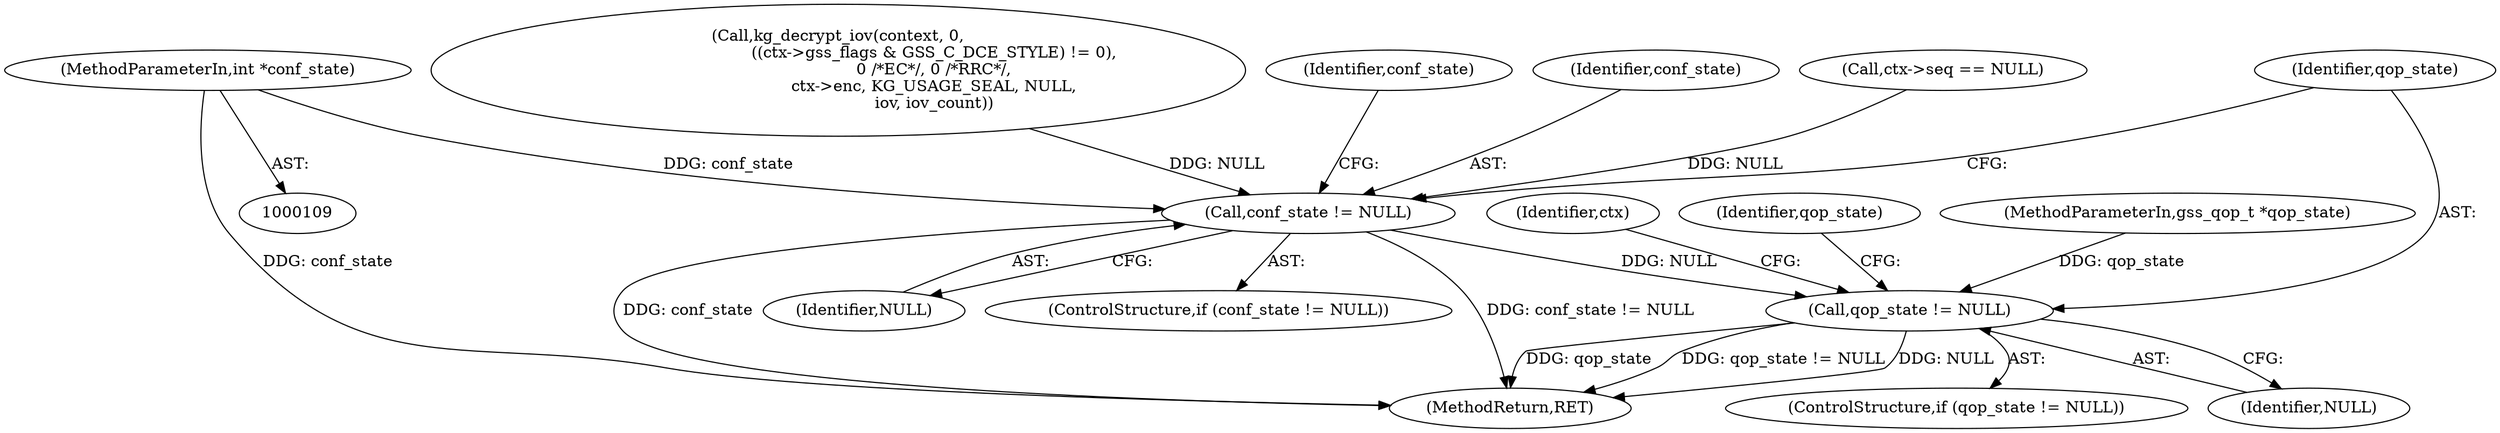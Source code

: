 digraph "0_krb5_e6ae703ae597d798e310368d52b8f38ee11c6a73_0@pointer" {
"1000116" [label="(MethodParameterIn,int *conf_state)"];
"1000786" [label="(Call,conf_state != NULL)"];
"1000796" [label="(Call,qop_state != NULL)"];
"1000798" [label="(Identifier,NULL)"];
"1000788" [label="(Identifier,NULL)"];
"1000807" [label="(Identifier,ctx)"];
"1000786" [label="(Call,conf_state != NULL)"];
"1000516" [label="(Call,kg_decrypt_iov(context, 0,\n                                      ((ctx->gss_flags & GSS_C_DCE_STYLE) != 0),\n                                      0 /*EC*/, 0 /*RRC*/,\n                                      ctx->enc, KG_USAGE_SEAL, NULL,\n                                      iov, iov_count))"];
"1000796" [label="(Call,qop_state != NULL)"];
"1000785" [label="(ControlStructure,if (conf_state != NULL))"];
"1000854" [label="(MethodReturn,RET)"];
"1000116" [label="(MethodParameterIn,int *conf_state)"];
"1000791" [label="(Identifier,conf_state)"];
"1000787" [label="(Identifier,conf_state)"];
"1000200" [label="(Call,ctx->seq == NULL)"];
"1000797" [label="(Identifier,qop_state)"];
"1000795" [label="(ControlStructure,if (qop_state != NULL))"];
"1000801" [label="(Identifier,qop_state)"];
"1000117" [label="(MethodParameterIn,gss_qop_t *qop_state)"];
"1000116" -> "1000109"  [label="AST: "];
"1000116" -> "1000854"  [label="DDG: conf_state"];
"1000116" -> "1000786"  [label="DDG: conf_state"];
"1000786" -> "1000785"  [label="AST: "];
"1000786" -> "1000788"  [label="CFG: "];
"1000787" -> "1000786"  [label="AST: "];
"1000788" -> "1000786"  [label="AST: "];
"1000791" -> "1000786"  [label="CFG: "];
"1000797" -> "1000786"  [label="CFG: "];
"1000786" -> "1000854"  [label="DDG: conf_state != NULL"];
"1000786" -> "1000854"  [label="DDG: conf_state"];
"1000516" -> "1000786"  [label="DDG: NULL"];
"1000200" -> "1000786"  [label="DDG: NULL"];
"1000786" -> "1000796"  [label="DDG: NULL"];
"1000796" -> "1000795"  [label="AST: "];
"1000796" -> "1000798"  [label="CFG: "];
"1000797" -> "1000796"  [label="AST: "];
"1000798" -> "1000796"  [label="AST: "];
"1000801" -> "1000796"  [label="CFG: "];
"1000807" -> "1000796"  [label="CFG: "];
"1000796" -> "1000854"  [label="DDG: qop_state != NULL"];
"1000796" -> "1000854"  [label="DDG: NULL"];
"1000796" -> "1000854"  [label="DDG: qop_state"];
"1000117" -> "1000796"  [label="DDG: qop_state"];
}

